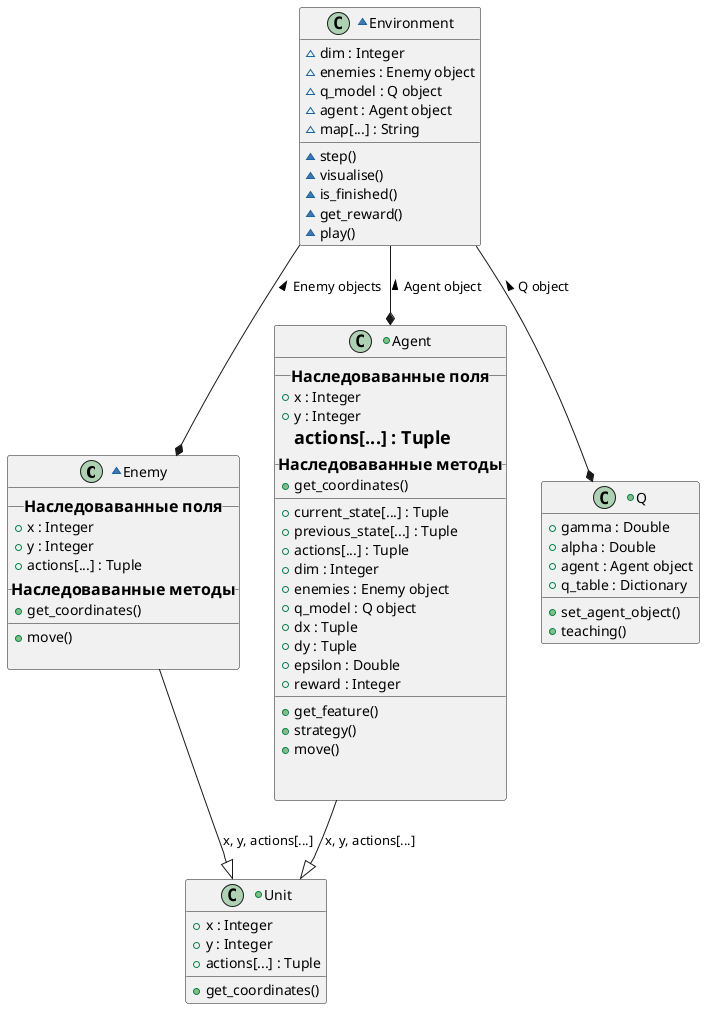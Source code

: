 @startuml


Enemy  --|> Unit: x, y, actions[...]
Agent --|> Unit : x, y, actions[...]

Environment --* Agent : Agent object <
Environment --* Enemy : Enemy objects <
Environment --* Q : Q object <






+class Q{
+gamma : Double
+alpha : Double
+agent : Agent object
+q_table : Dictionary
___
+set_agent_object()
+teaching()
}


+class Unit{
  +x : Integer
  +y : Integer
  +actions[...] : Tuple
  ___
  +get_coordinates()
}


+class Agent{
__==Наследоваванные поля__
+x : Integer
+y : Integer
=actions[...] : Tuple
__==Наследоваванные методы__
+get_coordinates()
___
+current_state[...] : Tuple
+previous_state[...] : Tuple
+actions[...] : Tuple
+dim : Integer
+enemies : Enemy object
+q_model : Q object
+dx : Tuple
+dy : Tuple
+epsilon : Double
+reward : Integer
___
+get_feature()
+strategy()
+move()


}


~class Enemy{
__==Наследоваванные поля__
+x : Integer
+y : Integer
+actions[...] : Tuple
__==Наследоваванные методы__
+get_coordinates()
__
+move()

}


~class Environment{
~dim : Integer
~enemies : Enemy object
~q_model : Q object
~agent : Agent object
~map[...] : String
___
~step()
~visualise()
~is_finished()
~get_reward()
~play()
}



@enduml
